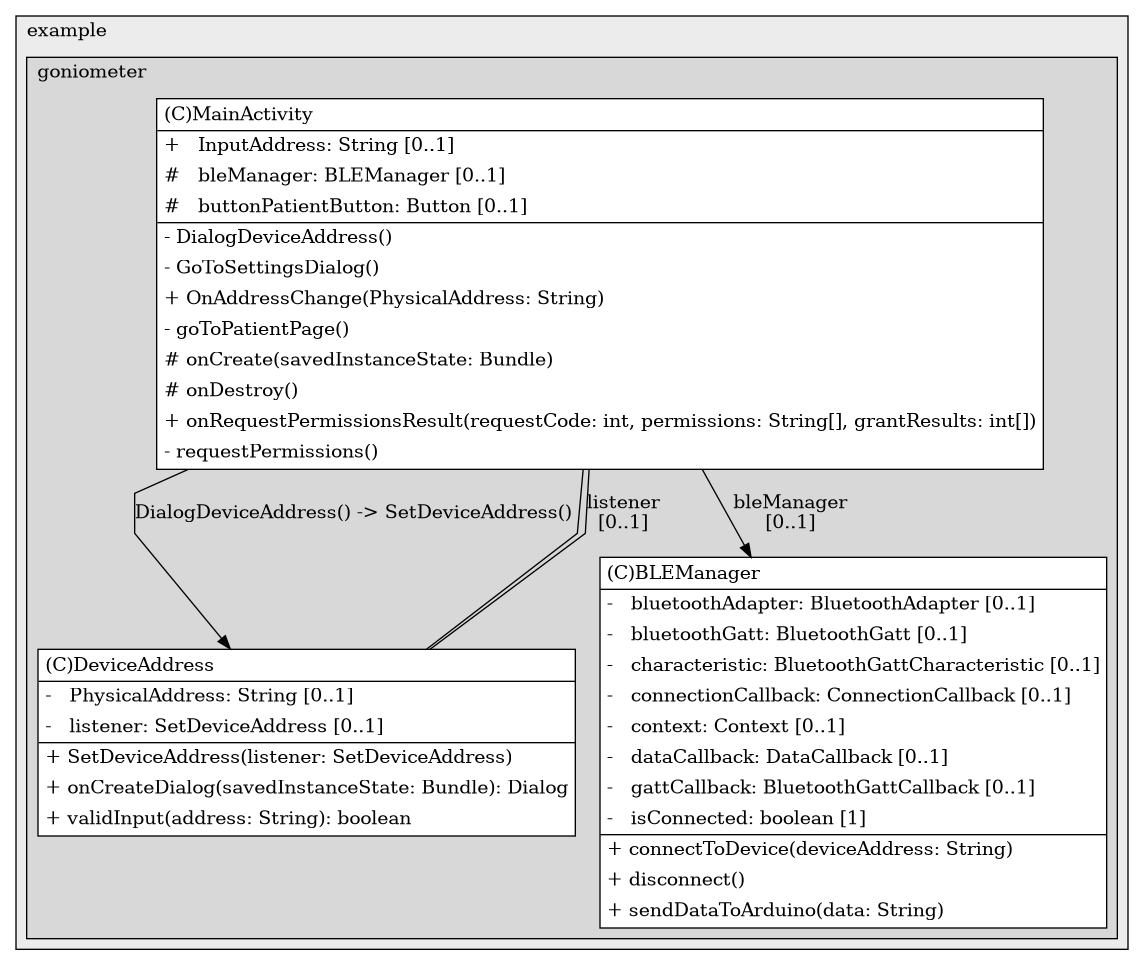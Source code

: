 @startuml

/' diagram meta data start
config=StructureConfiguration;
{
  "projectClassification": {
    "searchMode": "OpenProject", // OpenProject, AllProjects
    "includedProjects": "",
    "pathEndKeywords": "*.impl",
    "isClientPath": "",
    "isClientName": "",
    "isTestPath": "",
    "isTestName": "",
    "isMappingPath": "",
    "isMappingName": "",
    "isDataAccessPath": "",
    "isDataAccessName": "",
    "isDataStructurePath": "",
    "isDataStructureName": "",
    "isInterfaceStructuresPath": "",
    "isInterfaceStructuresName": "",
    "isEntryPointPath": "",
    "isEntryPointName": "",
    "treatFinalFieldsAsMandatory": false
  },
  "graphRestriction": {
    "classPackageExcludeFilter": "",
    "classPackageIncludeFilter": "",
    "classNameExcludeFilter": "",
    "classNameIncludeFilter": "",
    "methodNameExcludeFilter": "",
    "methodNameIncludeFilter": "",
    "removeByInheritance": "", // inheritance/annotation based filtering is done in a second step
    "removeByAnnotation": "",
    "removeByClassPackage": "", // cleanup the graph after inheritance/annotation based filtering is done
    "removeByClassName": "",
    "cutMappings": false,
    "cutEnum": true,
    "cutTests": true,
    "cutClient": true,
    "cutDataAccess": false,
    "cutInterfaceStructures": false,
    "cutDataStructures": false,
    "cutGetterAndSetter": true,
    "cutConstructors": true
  },
  "graphTraversal": {
    "forwardDepth": 6,
    "backwardDepth": 6,
    "classPackageExcludeFilter": "",
    "classPackageIncludeFilter": "",
    "classNameExcludeFilter": "",
    "classNameIncludeFilter": "",
    "methodNameExcludeFilter": "",
    "methodNameIncludeFilter": "",
    "hideMappings": false,
    "hideDataStructures": false,
    "hidePrivateMethods": true,
    "hideInterfaceCalls": true, // indirection: implementation -> interface (is hidden) -> implementation
    "onlyShowApplicationEntryPoints": false, // root node is included
    "useMethodCallsForStructureDiagram": "ForwardOnly" // ForwardOnly, BothDirections, No
  },
  "details": {
    "aggregation": "GroupByClass", // ByClass, GroupByClass, None
    "showClassGenericTypes": true,
    "showMethods": true,
    "showMethodParameterNames": true,
    "showMethodParameterTypes": true,
    "showMethodReturnType": true,
    "showPackageLevels": 2,
    "showDetailedClassStructure": true
  },
  "rootClass": "com.example.goniometer.MainActivity",
  "extensionCallbackMethod": "" // qualified.class.name#methodName - signature: public static String method(String)
}
diagram meta data end '/



digraph g {
    rankdir="TB"
    splines=polyline
    

'nodes 
subgraph cluster_1322970774 { 
   	label=example
	labeljust=l
	fillcolor="#ececec"
	style=filled
   
   subgraph cluster_27346463 { 
   	label=goniometer
	labeljust=l
	fillcolor="#d8d8d8"
	style=filled
   
   BLEManager250490734[
	label=<<TABLE BORDER="1" CELLBORDER="0" CELLPADDING="4" CELLSPACING="0">
<TR><TD ALIGN="LEFT" >(C)BLEManager</TD></TR>
<HR/>
<TR><TD ALIGN="LEFT" >-   bluetoothAdapter: BluetoothAdapter [0..1]</TD></TR>
<TR><TD ALIGN="LEFT" >-   bluetoothGatt: BluetoothGatt [0..1]</TD></TR>
<TR><TD ALIGN="LEFT" >-   characteristic: BluetoothGattCharacteristic [0..1]</TD></TR>
<TR><TD ALIGN="LEFT" >-   connectionCallback: ConnectionCallback [0..1]</TD></TR>
<TR><TD ALIGN="LEFT" >-   context: Context [0..1]</TD></TR>
<TR><TD ALIGN="LEFT" >-   dataCallback: DataCallback [0..1]</TD></TR>
<TR><TD ALIGN="LEFT" >-   gattCallback: BluetoothGattCallback [0..1]</TD></TR>
<TR><TD ALIGN="LEFT" >-   isConnected: boolean [1]</TD></TR>
<HR/>
<TR><TD ALIGN="LEFT" >+ connectToDevice(deviceAddress: String)</TD></TR>
<TR><TD ALIGN="LEFT" >+ disconnect()</TD></TR>
<TR><TD ALIGN="LEFT" >+ sendDataToArduino(data: String)</TD></TR>
</TABLE>>
	style=filled
	margin=0
	shape=plaintext
	fillcolor="#FFFFFF"
];

DeviceAddress250490734[
	label=<<TABLE BORDER="1" CELLBORDER="0" CELLPADDING="4" CELLSPACING="0">
<TR><TD ALIGN="LEFT" >(C)DeviceAddress</TD></TR>
<HR/>
<TR><TD ALIGN="LEFT" >-   PhysicalAddress: String [0..1]</TD></TR>
<TR><TD ALIGN="LEFT" >-   listener: SetDeviceAddress [0..1]</TD></TR>
<HR/>
<TR><TD ALIGN="LEFT" >+ SetDeviceAddress(listener: SetDeviceAddress)</TD></TR>
<TR><TD ALIGN="LEFT" >+ onCreateDialog(savedInstanceState: Bundle): Dialog</TD></TR>
<TR><TD ALIGN="LEFT" >+ validInput(address: String): boolean</TD></TR>
</TABLE>>
	style=filled
	margin=0
	shape=plaintext
	fillcolor="#FFFFFF"
];

MainActivity250490734[
	label=<<TABLE BORDER="1" CELLBORDER="0" CELLPADDING="4" CELLSPACING="0">
<TR><TD ALIGN="LEFT" >(C)MainActivity</TD></TR>
<HR/>
<TR><TD ALIGN="LEFT" >+   InputAddress: String [0..1]</TD></TR>
<TR><TD ALIGN="LEFT" >#   bleManager: BLEManager [0..1]</TD></TR>
<TR><TD ALIGN="LEFT" >#   buttonPatientButton: Button [0..1]</TD></TR>
<HR/>
<TR><TD ALIGN="LEFT" >- DialogDeviceAddress()</TD></TR>
<TR><TD ALIGN="LEFT" >- GoToSettingsDialog()</TD></TR>
<TR><TD ALIGN="LEFT" >+ OnAddressChange(PhysicalAddress: String)</TD></TR>
<TR><TD ALIGN="LEFT" >- goToPatientPage()</TD></TR>
<TR><TD ALIGN="LEFT" ># onCreate(savedInstanceState: Bundle)</TD></TR>
<TR><TD ALIGN="LEFT" ># onDestroy()</TD></TR>
<TR><TD ALIGN="LEFT" >+ onRequestPermissionsResult(requestCode: int, permissions: String[], grantResults: int[])</TD></TR>
<TR><TD ALIGN="LEFT" >- requestPermissions()</TD></TR>
</TABLE>>
	style=filled
	margin=0
	shape=plaintext
	fillcolor="#FFFFFF"
];
} 
} 

'edges    
DeviceAddress250490734 -> MainActivity250490734[arrowhead=none];
DeviceAddress250490734 -> MainActivity250490734[label="listener
[0..1]", arrowhead=none];
MainActivity250490734 -> BLEManager250490734[label="bleManager
[0..1]"];
MainActivity250490734 -> DeviceAddress250490734[label="DialogDeviceAddress() -> SetDeviceAddress()"];
    
}
@enduml